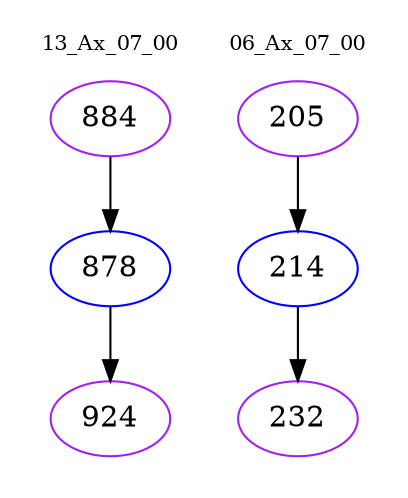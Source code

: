 digraph{
subgraph cluster_0 {
color = white
label = "13_Ax_07_00";
fontsize=10;
T0_884 [label="884", color="purple"]
T0_884 -> T0_878 [color="black"]
T0_878 [label="878", color="blue"]
T0_878 -> T0_924 [color="black"]
T0_924 [label="924", color="purple"]
}
subgraph cluster_1 {
color = white
label = "06_Ax_07_00";
fontsize=10;
T1_205 [label="205", color="purple"]
T1_205 -> T1_214 [color="black"]
T1_214 [label="214", color="blue"]
T1_214 -> T1_232 [color="black"]
T1_232 [label="232", color="purple"]
}
}
